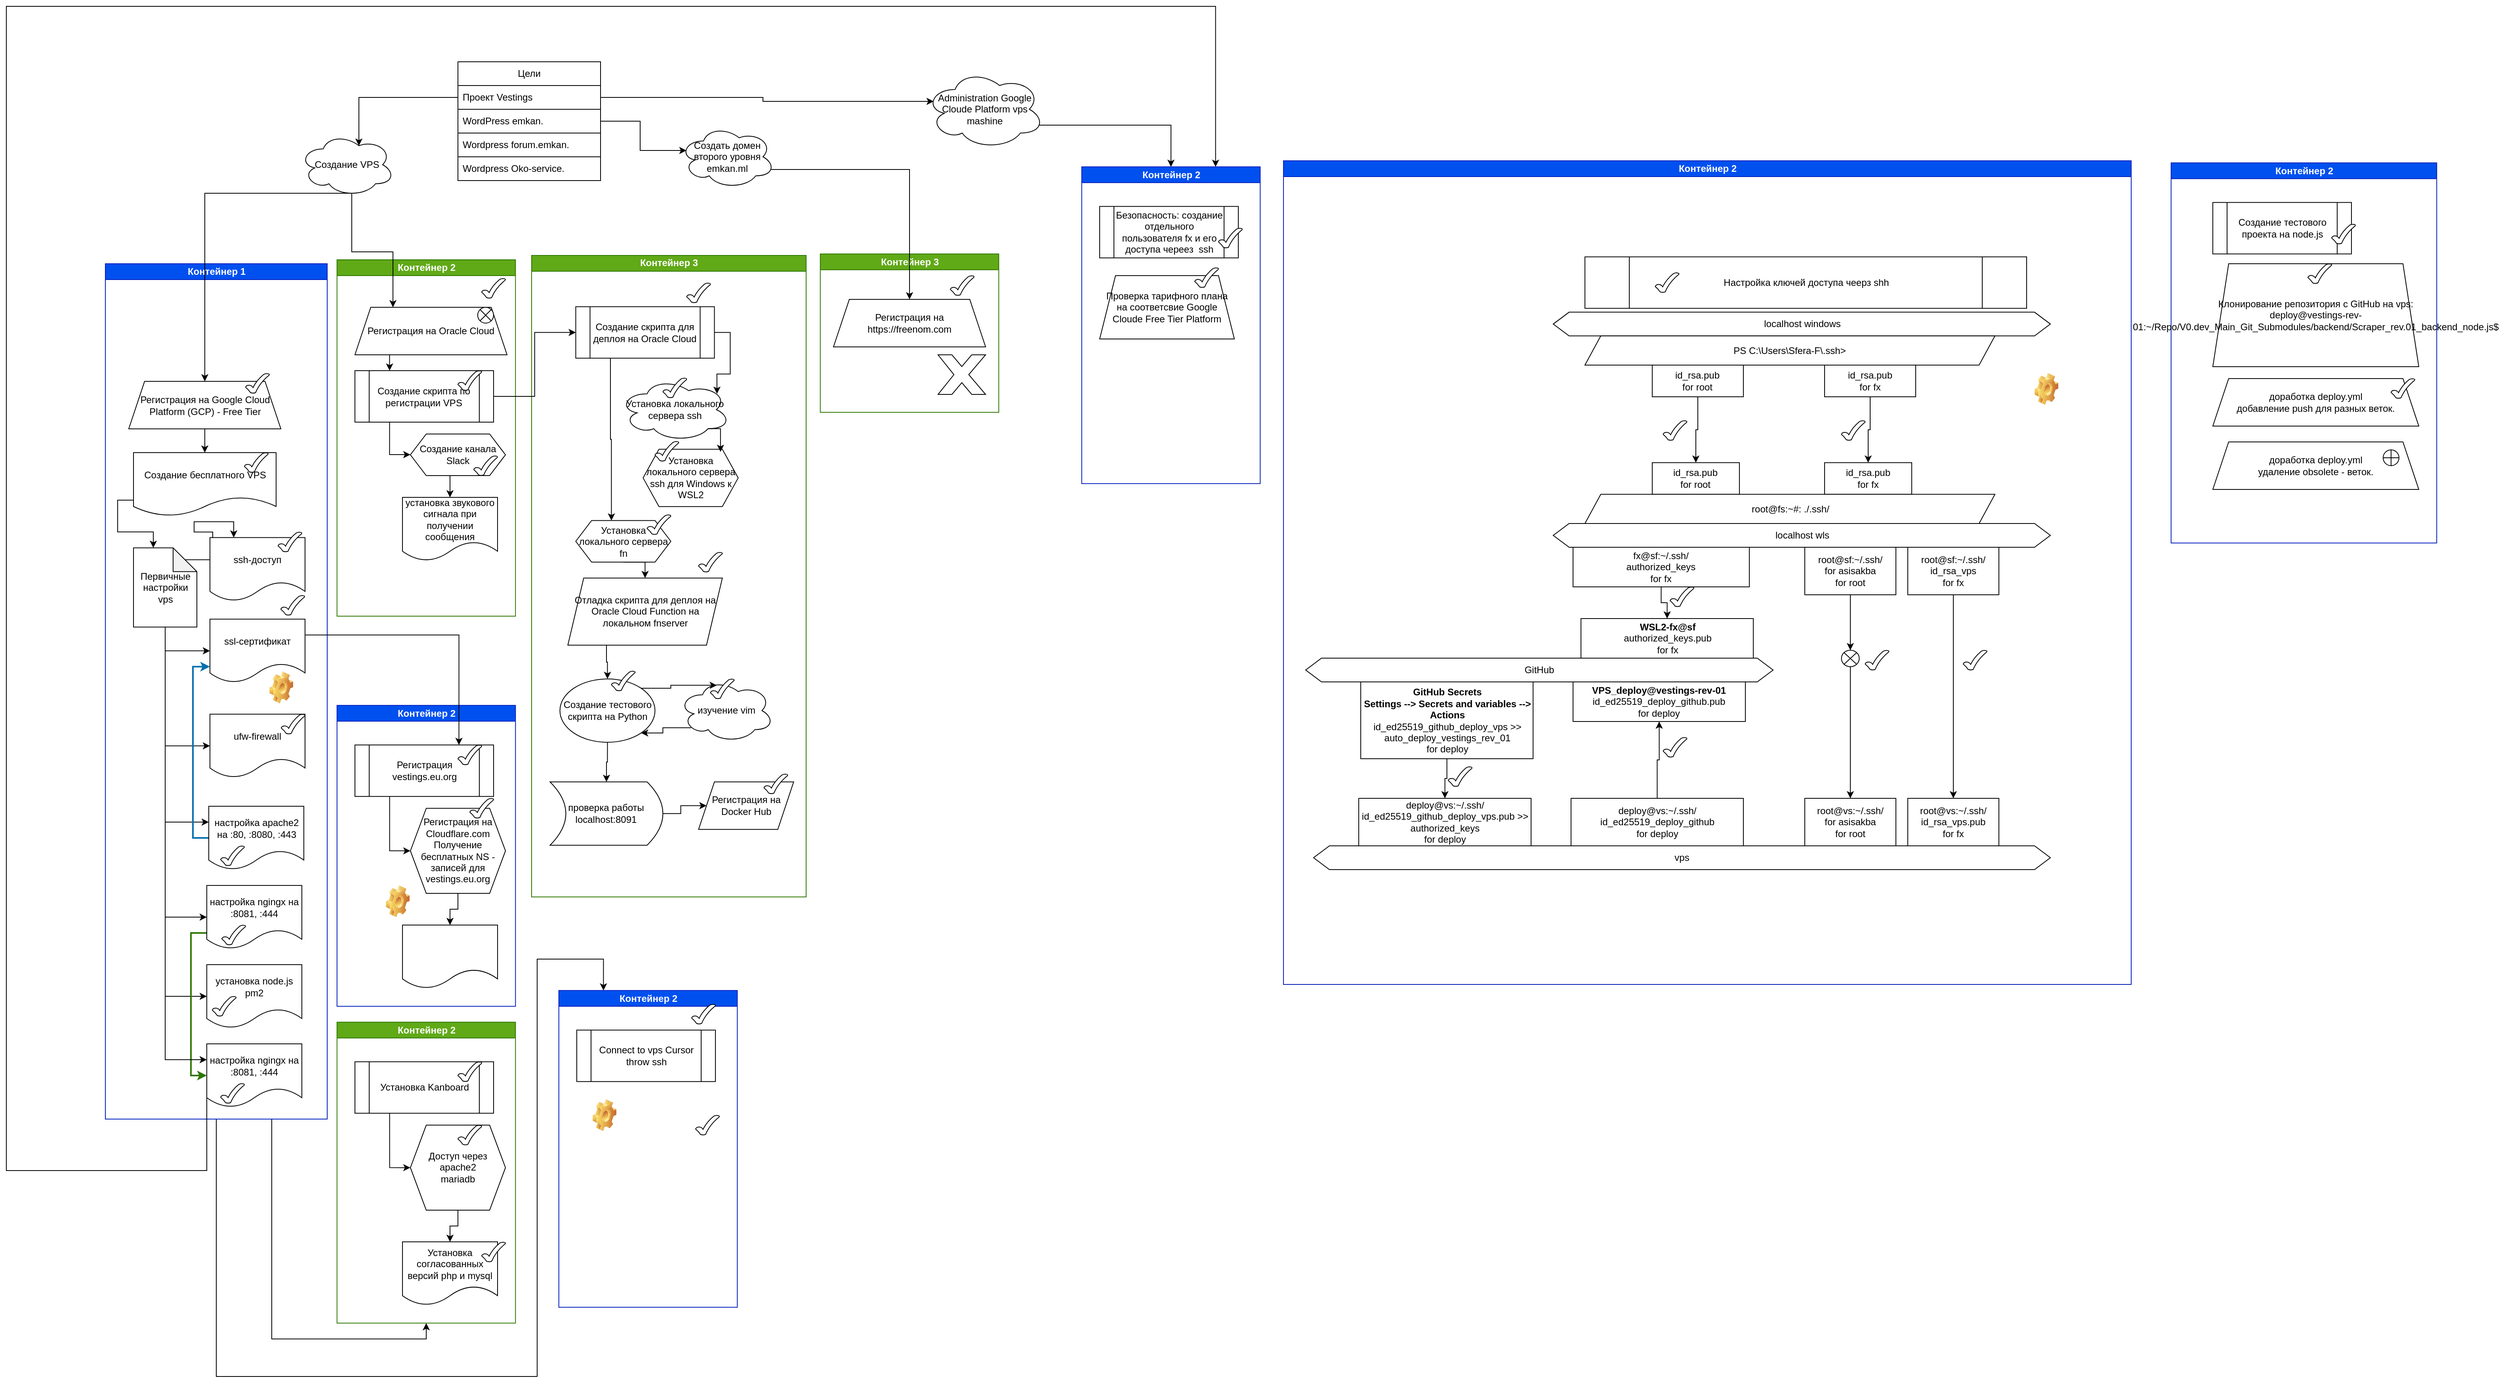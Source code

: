 <mxfile version="27.1.1">
  <diagram name="Страница — 1" id="y9uAkK9SQgBjB_mhI2ea">
    <mxGraphModel dx="1512" dy="1677" grid="1" gridSize="10" guides="1" tooltips="1" connect="1" arrows="1" fold="1" page="1" pageScale="1" pageWidth="827" pageHeight="1169" math="0" shadow="0">
      <root>
        <mxCell id="0" />
        <mxCell id="1" parent="0" />
        <mxCell id="VCovVzGfJwYaB5BmL19w-1" value="&lt;div&gt;Контейнер 2&lt;/div&gt;" style="swimlane;html=1;startSize=20;horizontal=0;rotation=90;fillColor=#0050ef;fontColor=#ffffff;strokeColor=#001DBC;" vertex="1" parent="1">
          <mxGeometry x="1189.995" y="90.005" width="400" height="225.27" as="geometry">
            <mxRectangle x="207.63" y="435" width="670" height="40" as="alternateBounds" />
          </mxGeometry>
        </mxCell>
        <mxCell id="VCovVzGfJwYaB5BmL19w-12" value="Проверка тарифного плана на соответсвие Google Cloude Free Tier Platform" style="shape=trapezoid;perimeter=trapezoidPerimeter;whiteSpace=wrap;html=1;fixedSize=1;" vertex="1" parent="VCovVzGfJwYaB5BmL19w-1">
          <mxGeometry x="110.01" y="50" width="169.99" height="80" as="geometry" />
        </mxCell>
        <mxCell id="VCovVzGfJwYaB5BmL19w-2" value="Безопасность: создание отдельного пользователя fx и его доступа череез&amp;nbsp; ssh" style="shape=process;whiteSpace=wrap;html=1;backgroundOutline=1;" vertex="1" parent="VCovVzGfJwYaB5BmL19w-1">
          <mxGeometry x="110.005" y="-37.365" width="175" height="65" as="geometry" />
        </mxCell>
        <mxCell id="VCovVzGfJwYaB5BmL19w-3" value="" style="verticalLabelPosition=bottom;verticalAlign=top;html=1;shape=mxgraph.basic.tick" vertex="1" parent="VCovVzGfJwYaB5BmL19w-1">
          <mxGeometry x="260.01" y="-10.01" width="30" height="25" as="geometry" />
        </mxCell>
        <mxCell id="VCovVzGfJwYaB5BmL19w-4" value="" style="verticalLabelPosition=bottom;verticalAlign=top;html=1;shape=mxgraph.basic.tick" vertex="1" parent="VCovVzGfJwYaB5BmL19w-1">
          <mxGeometry x="230.01" y="39.99" width="30" height="25" as="geometry" />
        </mxCell>
        <mxCell id="_iWKkWi0aREAEa-467sO-74" style="edgeStyle=orthogonalEdgeStyle;rounded=0;orthogonalLoop=1;jettySize=auto;html=1;exitX=1;exitY=0.25;exitDx=0;exitDy=0;entryX=1;entryY=0.5;entryDx=0;entryDy=0;" parent="1" source="NwDME-IFeq2rPD6jmmSG-1" target="_iWKkWi0aREAEa-467sO-64" edge="1">
          <mxGeometry relative="1" as="geometry" />
        </mxCell>
        <mxCell id="_iWKkWi0aREAEa-467sO-75" style="edgeStyle=orthogonalEdgeStyle;rounded=0;orthogonalLoop=1;jettySize=auto;html=1;exitX=1;exitY=0.5;exitDx=0;exitDy=0;entryX=0;entryY=0.75;entryDx=0;entryDy=0;" parent="1" source="NwDME-IFeq2rPD6jmmSG-1" target="_iWKkWi0aREAEa-467sO-26" edge="1">
          <mxGeometry relative="1" as="geometry">
            <Array as="points">
              <mxPoint x="185" y="1530" />
              <mxPoint x="590" y="1530" />
              <mxPoint x="590" y="1003" />
              <mxPoint x="674" y="1003" />
            </Array>
          </mxGeometry>
        </mxCell>
        <mxCell id="NwDME-IFeq2rPD6jmmSG-1" value="Контейнер 1" style="swimlane;html=1;startSize=20;horizontal=0;rotation=90;flipV=0;flipH=0;movable=1;resizable=1;rotatable=1;deletable=1;editable=1;locked=0;connectable=1;fillColor=#0050ef;fontColor=#ffffff;strokeColor=#001DBC;" parent="1" vertex="1">
          <mxGeometry x="-355" y="525" width="1080" height="280" as="geometry">
            <mxRectangle x="-25.0" y="435" width="670" height="40" as="alternateBounds" />
          </mxGeometry>
        </mxCell>
        <mxCell id="NwDME-IFeq2rPD6jmmSG-5" value="&lt;div&gt;Создание бесплатного VPS&lt;/div&gt;" style="shape=document;whiteSpace=wrap;html=1;boundedLbl=1;" parent="NwDME-IFeq2rPD6jmmSG-1" vertex="1">
          <mxGeometry x="435.5" y="-161.5" width="180" height="80" as="geometry" />
        </mxCell>
        <mxCell id="_iWKkWi0aREAEa-467sO-4" style="edgeStyle=orthogonalEdgeStyle;rounded=0;orthogonalLoop=1;jettySize=auto;html=1;exitX=0.5;exitY=1;exitDx=0;exitDy=0;entryX=0.5;entryY=0;entryDx=0;entryDy=0;" parent="NwDME-IFeq2rPD6jmmSG-1" source="_iWKkWi0aREAEa-467sO-1" target="NwDME-IFeq2rPD6jmmSG-5" edge="1">
          <mxGeometry relative="1" as="geometry" />
        </mxCell>
        <mxCell id="_iWKkWi0aREAEa-467sO-1" value="Регистрация на Google Cloud Platform (GCP) - Free Tier" style="shape=trapezoid;perimeter=trapezoidPerimeter;whiteSpace=wrap;html=1;fixedSize=1;" parent="NwDME-IFeq2rPD6jmmSG-1" vertex="1">
          <mxGeometry x="429.5" y="-251.5" width="192" height="60" as="geometry" />
        </mxCell>
        <mxCell id="NwDME-IFeq2rPD6jmmSG-21" value="" style="verticalLabelPosition=bottom;verticalAlign=top;html=1;shape=mxgraph.basic.tick" parent="NwDME-IFeq2rPD6jmmSG-1" vertex="1">
          <mxGeometry x="577" y="-261.5" width="30" height="25" as="geometry" />
        </mxCell>
        <mxCell id="_iWKkWi0aREAEa-467sO-17" style="edgeStyle=orthogonalEdgeStyle;rounded=0;orthogonalLoop=1;jettySize=auto;html=1;exitX=0;exitY=0;exitDx=65;exitDy=15;exitPerimeter=0;entryX=0.25;entryY=0;entryDx=0;entryDy=0;" parent="NwDME-IFeq2rPD6jmmSG-1" source="_iWKkWi0aREAEa-467sO-11" target="_iWKkWi0aREAEa-467sO-13" edge="1">
          <mxGeometry relative="1" as="geometry" />
        </mxCell>
        <mxCell id="_iWKkWi0aREAEa-467sO-18" style="edgeStyle=orthogonalEdgeStyle;rounded=0;orthogonalLoop=1;jettySize=auto;html=1;exitX=0.5;exitY=1;exitDx=0;exitDy=0;exitPerimeter=0;entryX=0;entryY=0.5;entryDx=0;entryDy=0;" parent="NwDME-IFeq2rPD6jmmSG-1" source="_iWKkWi0aREAEa-467sO-11" target="_iWKkWi0aREAEa-467sO-14" edge="1">
          <mxGeometry relative="1" as="geometry" />
        </mxCell>
        <mxCell id="_iWKkWi0aREAEa-467sO-19" style="edgeStyle=orthogonalEdgeStyle;rounded=0;orthogonalLoop=1;jettySize=auto;html=1;exitX=0.5;exitY=1;exitDx=0;exitDy=0;exitPerimeter=0;entryX=0;entryY=0.5;entryDx=0;entryDy=0;" parent="NwDME-IFeq2rPD6jmmSG-1" source="_iWKkWi0aREAEa-467sO-11" target="_iWKkWi0aREAEa-467sO-15" edge="1">
          <mxGeometry relative="1" as="geometry" />
        </mxCell>
        <mxCell id="_iWKkWi0aREAEa-467sO-48" style="edgeStyle=orthogonalEdgeStyle;rounded=0;orthogonalLoop=1;jettySize=auto;html=1;exitX=0.5;exitY=1;exitDx=0;exitDy=0;exitPerimeter=0;entryX=0;entryY=0.25;entryDx=0;entryDy=0;" parent="NwDME-IFeq2rPD6jmmSG-1" source="_iWKkWi0aREAEa-467sO-11" target="_iWKkWi0aREAEa-467sO-46" edge="1">
          <mxGeometry relative="1" as="geometry" />
        </mxCell>
        <mxCell id="_iWKkWi0aREAEa-467sO-57" style="edgeStyle=orthogonalEdgeStyle;rounded=0;orthogonalLoop=1;jettySize=auto;html=1;exitX=0.5;exitY=1;exitDx=0;exitDy=0;exitPerimeter=0;entryX=0;entryY=0.5;entryDx=0;entryDy=0;" parent="NwDME-IFeq2rPD6jmmSG-1" source="_iWKkWi0aREAEa-467sO-11" target="_iWKkWi0aREAEa-467sO-54" edge="1">
          <mxGeometry relative="1" as="geometry" />
        </mxCell>
        <mxCell id="_iWKkWi0aREAEa-467sO-58" style="edgeStyle=orthogonalEdgeStyle;rounded=0;orthogonalLoop=1;jettySize=auto;html=1;exitX=0.5;exitY=1;exitDx=0;exitDy=0;exitPerimeter=0;entryX=0;entryY=0.5;entryDx=0;entryDy=0;" parent="NwDME-IFeq2rPD6jmmSG-1" source="_iWKkWi0aREAEa-467sO-11" target="_iWKkWi0aREAEa-467sO-56" edge="1">
          <mxGeometry relative="1" as="geometry">
            <mxPoint x="475.448" y="415" as="targetPoint" />
          </mxGeometry>
        </mxCell>
        <mxCell id="_iWKkWi0aREAEa-467sO-11" value="Первичные настройки vps" style="shape=note;whiteSpace=wrap;html=1;backgroundOutline=1;darkOpacity=0.05;" parent="NwDME-IFeq2rPD6jmmSG-1" vertex="1">
          <mxGeometry x="435.5" y="-41.25" width="80" height="100" as="geometry" />
        </mxCell>
        <mxCell id="_iWKkWi0aREAEa-467sO-13" value="ssh-доступ" style="shape=document;whiteSpace=wrap;html=1;boundedLbl=1;" parent="NwDME-IFeq2rPD6jmmSG-1" vertex="1">
          <mxGeometry x="532" y="-54.25" width="120" height="80" as="geometry" />
        </mxCell>
        <mxCell id="_iWKkWi0aREAEa-467sO-14" value="ssl-сертификат" style="shape=document;whiteSpace=wrap;html=1;boundedLbl=1;" parent="NwDME-IFeq2rPD6jmmSG-1" vertex="1">
          <mxGeometry x="532" y="48.75" width="120" height="80" as="geometry" />
        </mxCell>
        <mxCell id="_iWKkWi0aREAEa-467sO-15" value="ufw-firewall" style="shape=document;whiteSpace=wrap;html=1;boundedLbl=1;" parent="NwDME-IFeq2rPD6jmmSG-1" vertex="1">
          <mxGeometry x="532" y="168.75" width="120" height="80" as="geometry" />
        </mxCell>
        <mxCell id="_iWKkWi0aREAEa-467sO-16" style="edgeStyle=orthogonalEdgeStyle;rounded=0;orthogonalLoop=1;jettySize=auto;html=1;exitX=0;exitY=0.75;exitDx=0;exitDy=0;entryX=0;entryY=0;entryDx=25;entryDy=0;entryPerimeter=0;" parent="NwDME-IFeq2rPD6jmmSG-1" source="NwDME-IFeq2rPD6jmmSG-5" target="_iWKkWi0aREAEa-467sO-11" edge="1">
          <mxGeometry relative="1" as="geometry" />
        </mxCell>
        <mxCell id="_iWKkWi0aREAEa-467sO-20" value="" style="verticalLabelPosition=bottom;verticalAlign=top;html=1;shape=mxgraph.basic.tick" parent="NwDME-IFeq2rPD6jmmSG-1" vertex="1">
          <mxGeometry x="575.5" y="-161.5" width="30" height="25" as="geometry" />
        </mxCell>
        <mxCell id="_iWKkWi0aREAEa-467sO-5" value="" style="verticalLabelPosition=bottom;verticalAlign=top;html=1;shape=mxgraph.basic.tick" parent="NwDME-IFeq2rPD6jmmSG-1" vertex="1">
          <mxGeometry x="618" y="-61.25" width="30" height="25" as="geometry" />
        </mxCell>
        <mxCell id="_iWKkWi0aREAEa-467sO-21" value="" style="verticalLabelPosition=bottom;verticalAlign=top;html=1;shape=mxgraph.basic.tick" parent="NwDME-IFeq2rPD6jmmSG-1" vertex="1">
          <mxGeometry x="621.5" y="18.75" width="30" height="25" as="geometry" />
        </mxCell>
        <mxCell id="_iWKkWi0aREAEa-467sO-22" value="" style="verticalLabelPosition=bottom;verticalAlign=top;html=1;shape=mxgraph.basic.tick" parent="NwDME-IFeq2rPD6jmmSG-1" vertex="1">
          <mxGeometry x="622" y="168.75" width="30" height="25" as="geometry" />
        </mxCell>
        <mxCell id="_iWKkWi0aREAEa-467sO-49" style="edgeStyle=orthogonalEdgeStyle;rounded=0;orthogonalLoop=1;jettySize=auto;html=1;exitX=0;exitY=0.5;exitDx=0;exitDy=0;entryX=0;entryY=0.75;entryDx=0;entryDy=0;fillColor=#1ba1e2;strokeColor=#006EAF;strokeWidth=2;" parent="NwDME-IFeq2rPD6jmmSG-1" source="_iWKkWi0aREAEa-467sO-46" target="_iWKkWi0aREAEa-467sO-14" edge="1">
          <mxGeometry relative="1" as="geometry" />
        </mxCell>
        <mxCell id="_iWKkWi0aREAEa-467sO-46" value="настройка apache2&lt;br&gt;на :80, :8080, :443" style="shape=document;whiteSpace=wrap;html=1;boundedLbl=1;" parent="NwDME-IFeq2rPD6jmmSG-1" vertex="1">
          <mxGeometry x="530.5" y="285" width="120" height="80" as="geometry" />
        </mxCell>
        <mxCell id="_iWKkWi0aREAEa-467sO-47" value="" style="verticalLabelPosition=bottom;verticalAlign=top;html=1;shape=mxgraph.basic.tick" parent="NwDME-IFeq2rPD6jmmSG-1" vertex="1">
          <mxGeometry x="545.5" y="335" width="30" height="25" as="geometry" />
        </mxCell>
        <mxCell id="MG9vdnyTiC7GRD6fxwUX-9" value="" style="shape=image;html=1;verticalLabelPosition=bottom;verticalAlign=top;imageAspect=0;image=img/clipart/Gear_128x128.png" parent="NwDME-IFeq2rPD6jmmSG-1" vertex="1">
          <mxGeometry x="607.0" y="115" width="30" height="40" as="geometry" />
        </mxCell>
        <mxCell id="_iWKkWi0aREAEa-467sO-60" style="edgeStyle=orthogonalEdgeStyle;rounded=0;orthogonalLoop=1;jettySize=auto;html=1;exitX=0;exitY=0.75;exitDx=0;exitDy=0;entryX=0;entryY=0.5;entryDx=0;entryDy=0;fillColor=#60a917;strokeColor=#2D7600;strokeWidth=2;" parent="NwDME-IFeq2rPD6jmmSG-1" source="_iWKkWi0aREAEa-467sO-54" target="_iWKkWi0aREAEa-467sO-55" edge="1">
          <mxGeometry relative="1" as="geometry" />
        </mxCell>
        <mxCell id="_iWKkWi0aREAEa-467sO-54" value="настройка ngingx на :8081, :444" style="shape=document;whiteSpace=wrap;html=1;boundedLbl=1;" parent="NwDME-IFeq2rPD6jmmSG-1" vertex="1">
          <mxGeometry x="528" y="385" width="120" height="80" as="geometry" />
        </mxCell>
        <mxCell id="_iWKkWi0aREAEa-467sO-55" value="настройка ngingx на :8081, :444" style="shape=document;whiteSpace=wrap;html=1;boundedLbl=1;" parent="NwDME-IFeq2rPD6jmmSG-1" vertex="1">
          <mxGeometry x="528" y="585" width="120" height="80" as="geometry" />
        </mxCell>
        <mxCell id="_iWKkWi0aREAEa-467sO-56" value="установка node.js&lt;br&gt;pm2" style="shape=document;whiteSpace=wrap;html=1;boundedLbl=1;" parent="NwDME-IFeq2rPD6jmmSG-1" vertex="1">
          <mxGeometry x="528" y="485" width="120" height="80" as="geometry" />
        </mxCell>
        <mxCell id="_iWKkWi0aREAEa-467sO-59" style="edgeStyle=orthogonalEdgeStyle;rounded=0;orthogonalLoop=1;jettySize=auto;html=1;exitX=0.5;exitY=1;exitDx=0;exitDy=0;exitPerimeter=0;entryX=0;entryY=0.25;entryDx=0;entryDy=0;" parent="NwDME-IFeq2rPD6jmmSG-1" source="_iWKkWi0aREAEa-467sO-11" target="_iWKkWi0aREAEa-467sO-55" edge="1">
          <mxGeometry relative="1" as="geometry" />
        </mxCell>
        <mxCell id="_iWKkWi0aREAEa-467sO-61" value="" style="verticalLabelPosition=bottom;verticalAlign=top;html=1;shape=mxgraph.basic.tick" parent="NwDME-IFeq2rPD6jmmSG-1" vertex="1">
          <mxGeometry x="547" y="435" width="30" height="25" as="geometry" />
        </mxCell>
        <mxCell id="_iWKkWi0aREAEa-467sO-62" value="" style="verticalLabelPosition=bottom;verticalAlign=top;html=1;shape=mxgraph.basic.tick" parent="NwDME-IFeq2rPD6jmmSG-1" vertex="1">
          <mxGeometry x="535" y="525" width="30" height="25" as="geometry" />
        </mxCell>
        <mxCell id="_iWKkWi0aREAEa-467sO-63" value="" style="verticalLabelPosition=bottom;verticalAlign=top;html=1;shape=mxgraph.basic.tick" parent="NwDME-IFeq2rPD6jmmSG-1" vertex="1">
          <mxGeometry x="545.5" y="635" width="30" height="25" as="geometry" />
        </mxCell>
        <mxCell id="NwDME-IFeq2rPD6jmmSG-6" value="&lt;div&gt;Контейнер 2&lt;/div&gt;" style="swimlane;html=1;startSize=20;horizontal=0;rotation=90;fillColor=#60a917;fontColor=#ffffff;strokeColor=#2D7600;" parent="1" vertex="1">
          <mxGeometry x="224.99" y="232.37" width="450.01" height="225.27" as="geometry">
            <mxRectangle x="207.63" y="435" width="670" height="40" as="alternateBounds" />
          </mxGeometry>
        </mxCell>
        <mxCell id="NwDME-IFeq2rPD6jmmSG-24" value="Создание канала Slack" style="shape=hexagon;perimeter=hexagonPerimeter2;whiteSpace=wrap;html=1;fixedSize=1;" parent="NwDME-IFeq2rPD6jmmSG-6" vertex="1">
          <mxGeometry x="205.005" y="107.625" width="120" height="52.5" as="geometry" />
        </mxCell>
        <mxCell id="NwDME-IFeq2rPD6jmmSG-20" value="Создание скрипта по регистрации VPS" style="shape=process;whiteSpace=wrap;html=1;backgroundOutline=1;" parent="NwDME-IFeq2rPD6jmmSG-6" vertex="1">
          <mxGeometry x="134.995" y="27.635" width="175" height="65" as="geometry" />
        </mxCell>
        <mxCell id="NwDME-IFeq2rPD6jmmSG-25" style="edgeStyle=orthogonalEdgeStyle;rounded=0;orthogonalLoop=1;jettySize=auto;html=1;exitX=0.25;exitY=1;exitDx=0;exitDy=0;" parent="NwDME-IFeq2rPD6jmmSG-6" source="NwDME-IFeq2rPD6jmmSG-20" edge="1">
          <mxGeometry relative="1" as="geometry">
            <mxPoint x="205.01" y="133.63" as="targetPoint" />
            <Array as="points">
              <mxPoint x="179" y="134" />
            </Array>
          </mxGeometry>
        </mxCell>
        <mxCell id="NwDME-IFeq2rPD6jmmSG-8" value="" style="verticalLabelPosition=bottom;verticalAlign=top;html=1;shape=mxgraph.basic.tick" parent="NwDME-IFeq2rPD6jmmSG-6" vertex="1">
          <mxGeometry x="264.99" y="27.63" width="30" height="25" as="geometry" />
        </mxCell>
        <mxCell id="NwDME-IFeq2rPD6jmmSG-26" value="" style="verticalLabelPosition=bottom;verticalAlign=top;html=1;shape=mxgraph.basic.tick" parent="NwDME-IFeq2rPD6jmmSG-6" vertex="1">
          <mxGeometry x="285" y="135.13" width="30" height="25" as="geometry" />
        </mxCell>
        <mxCell id="NwDME-IFeq2rPD6jmmSG-27" value="установка звукового сигнала при получении сообщения" style="shape=document;whiteSpace=wrap;html=1;boundedLbl=1;" parent="NwDME-IFeq2rPD6jmmSG-6" vertex="1">
          <mxGeometry x="195.005" y="187.635" width="120" height="80" as="geometry" />
        </mxCell>
        <mxCell id="NwDME-IFeq2rPD6jmmSG-28" style="edgeStyle=orthogonalEdgeStyle;rounded=0;orthogonalLoop=1;jettySize=auto;html=1;entryX=0.5;entryY=0;entryDx=0;entryDy=0;" parent="NwDME-IFeq2rPD6jmmSG-6" target="NwDME-IFeq2rPD6jmmSG-27" edge="1">
          <mxGeometry relative="1" as="geometry">
            <mxPoint x="264.995" y="197.635" as="targetPoint" />
            <mxPoint x="255.01" y="160.63" as="sourcePoint" />
          </mxGeometry>
        </mxCell>
        <mxCell id="_iWKkWi0aREAEa-467sO-50" style="edgeStyle=orthogonalEdgeStyle;rounded=0;orthogonalLoop=1;jettySize=auto;html=1;exitX=0.25;exitY=1;exitDx=0;exitDy=0;entryX=0.25;entryY=0;entryDx=0;entryDy=0;" parent="NwDME-IFeq2rPD6jmmSG-6" source="NwDME-IFeq2rPD6jmmSG-2" target="NwDME-IFeq2rPD6jmmSG-20" edge="1">
          <mxGeometry relative="1" as="geometry" />
        </mxCell>
        <mxCell id="NwDME-IFeq2rPD6jmmSG-2" value="Регистрация на Oracle Cloud" style="shape=trapezoid;perimeter=trapezoidPerimeter;whiteSpace=wrap;html=1;fixedSize=1;" parent="NwDME-IFeq2rPD6jmmSG-6" vertex="1">
          <mxGeometry x="134.99" y="-52.37" width="192" height="60" as="geometry" />
        </mxCell>
        <mxCell id="NwDME-IFeq2rPD6jmmSG-3" value="" style="verticalLabelPosition=bottom;verticalAlign=top;html=1;shape=mxgraph.basic.tick" parent="NwDME-IFeq2rPD6jmmSG-6" vertex="1">
          <mxGeometry x="294.99" y="-88.87" width="30" height="25" as="geometry" />
        </mxCell>
        <mxCell id="_iWKkWi0aREAEa-467sO-2" value="" style="shape=sumEllipse;perimeter=ellipsePerimeter;whiteSpace=wrap;html=1;backgroundOutline=1;" parent="NwDME-IFeq2rPD6jmmSG-6" vertex="1">
          <mxGeometry x="289.99" y="-52.37" width="20" height="20" as="geometry" />
        </mxCell>
        <mxCell id="NwDME-IFeq2rPD6jmmSG-11" style="edgeStyle=orthogonalEdgeStyle;rounded=0;orthogonalLoop=1;jettySize=auto;html=1;exitX=0.55;exitY=0.95;exitDx=0;exitDy=0;exitPerimeter=0;entryX=0.25;entryY=0;entryDx=0;entryDy=0;" parent="1" source="NwDME-IFeq2rPD6jmmSG-10" target="NwDME-IFeq2rPD6jmmSG-2" edge="1">
          <mxGeometry relative="1" as="geometry" />
        </mxCell>
        <mxCell id="_iWKkWi0aREAEa-467sO-51" style="edgeStyle=orthogonalEdgeStyle;rounded=0;orthogonalLoop=1;jettySize=auto;html=1;exitX=0.55;exitY=0.95;exitDx=0;exitDy=0;exitPerimeter=0;" parent="1" source="NwDME-IFeq2rPD6jmmSG-10" target="_iWKkWi0aREAEa-467sO-1" edge="1">
          <mxGeometry relative="1" as="geometry" />
        </mxCell>
        <mxCell id="NwDME-IFeq2rPD6jmmSG-10" value="Создание VPS" style="ellipse;shape=cloud;whiteSpace=wrap;html=1;" parent="1" vertex="1">
          <mxGeometry x="290" y="-40" width="120" height="80" as="geometry" />
        </mxCell>
        <mxCell id="NwDME-IFeq2rPD6jmmSG-13" value="Цели" style="swimlane;fontStyle=0;childLayout=stackLayout;horizontal=1;startSize=30;horizontalStack=0;resizeParent=1;resizeParentMax=0;resizeLast=0;collapsible=1;marginBottom=0;whiteSpace=wrap;html=1;" parent="1" vertex="1">
          <mxGeometry x="490" y="-130" width="180" height="150" as="geometry" />
        </mxCell>
        <mxCell id="NwDME-IFeq2rPD6jmmSG-14" value="&lt;div&gt;Проект Vestings&lt;/div&gt;" style="text;align=left;verticalAlign=middle;spacingLeft=4;spacingRight=4;overflow=hidden;points=[[0,0.5],[1,0.5]];portConstraint=eastwest;rotatable=0;whiteSpace=wrap;html=1;rounded=0;glass=0;" parent="NwDME-IFeq2rPD6jmmSG-13" vertex="1">
          <mxGeometry y="30" width="180" height="30" as="geometry" />
        </mxCell>
        <mxCell id="NwDME-IFeq2rPD6jmmSG-15" value="WordPress emkan." style="text;strokeColor=default;fillColor=none;align=left;verticalAlign=middle;spacingLeft=4;spacingRight=4;overflow=hidden;points=[[0,0.5],[1,0.5]];portConstraint=eastwest;rotatable=0;whiteSpace=wrap;html=1;" parent="NwDME-IFeq2rPD6jmmSG-13" vertex="1">
          <mxGeometry y="60" width="180" height="30" as="geometry" />
        </mxCell>
        <mxCell id="NwDME-IFeq2rPD6jmmSG-16" value="Wordpress forum.emkan." style="text;strokeColor=default;fillColor=none;align=left;verticalAlign=middle;spacingLeft=4;spacingRight=4;overflow=hidden;points=[[0,0.5],[1,0.5]];portConstraint=eastwest;rotatable=0;whiteSpace=wrap;html=1;" parent="NwDME-IFeq2rPD6jmmSG-13" vertex="1">
          <mxGeometry y="90" width="180" height="30" as="geometry" />
        </mxCell>
        <mxCell id="NwDME-IFeq2rPD6jmmSG-17" value="Wordpress Oko-service." style="text;strokeColor=none;fillColor=none;align=left;verticalAlign=middle;spacingLeft=4;spacingRight=4;overflow=hidden;points=[[0,0.5],[1,0.5]];portConstraint=eastwest;rotatable=0;whiteSpace=wrap;html=1;" parent="NwDME-IFeq2rPD6jmmSG-13" vertex="1">
          <mxGeometry y="120" width="180" height="30" as="geometry" />
        </mxCell>
        <mxCell id="NwDME-IFeq2rPD6jmmSG-18" style="edgeStyle=orthogonalEdgeStyle;rounded=0;orthogonalLoop=1;jettySize=auto;html=1;exitX=0;exitY=0.5;exitDx=0;exitDy=0;entryX=0.625;entryY=0.2;entryDx=0;entryDy=0;entryPerimeter=0;" parent="1" source="NwDME-IFeq2rPD6jmmSG-14" target="NwDME-IFeq2rPD6jmmSG-10" edge="1">
          <mxGeometry relative="1" as="geometry" />
        </mxCell>
        <mxCell id="NwDME-IFeq2rPD6jmmSG-29" value="&lt;div&gt;Контейнер 3&lt;/div&gt;" style="swimlane;html=1;startSize=20;horizontal=0;rotation=90;movable=1;resizable=1;rotatable=1;deletable=1;editable=1;locked=0;connectable=1;fillColor=#60a917;fontColor=#ffffff;strokeColor=#2D7600;" parent="1" vertex="1">
          <mxGeometry x="351.25" y="346.25" width="810.01" height="346.5" as="geometry">
            <mxRectangle x="207.63" y="435" width="670" height="40" as="alternateBounds" />
          </mxGeometry>
        </mxCell>
        <mxCell id="NwDME-IFeq2rPD6jmmSG-47" style="edgeStyle=orthogonalEdgeStyle;rounded=0;orthogonalLoop=1;jettySize=auto;html=1;exitX=0.25;exitY=1;exitDx=0;exitDy=0;entryX=0.375;entryY=0;entryDx=0;entryDy=0;" parent="NwDME-IFeq2rPD6jmmSG-29" source="NwDME-IFeq2rPD6jmmSG-38" target="NwDME-IFeq2rPD6jmmSG-39" edge="1">
          <mxGeometry relative="1" as="geometry" />
        </mxCell>
        <mxCell id="NwDME-IFeq2rPD6jmmSG-38" value="Создание скрипта для деплоя на Oracle Cloud" style="shape=process;whiteSpace=wrap;html=1;backgroundOutline=1;" parent="NwDME-IFeq2rPD6jmmSG-29" vertex="1">
          <mxGeometry x="287.485" y="-166.995" width="175" height="65" as="geometry" />
        </mxCell>
        <mxCell id="0CBNLFLHZw1cjYQpGo53-4" style="edgeStyle=orthogonalEdgeStyle;rounded=0;orthogonalLoop=1;jettySize=auto;html=1;exitX=0.5;exitY=1;exitDx=0;exitDy=0;entryX=0.5;entryY=0;entryDx=0;entryDy=0;" parent="NwDME-IFeq2rPD6jmmSG-29" source="NwDME-IFeq2rPD6jmmSG-39" target="0CBNLFLHZw1cjYQpGo53-3" edge="1">
          <mxGeometry relative="1" as="geometry" />
        </mxCell>
        <mxCell id="NwDME-IFeq2rPD6jmmSG-39" value="&lt;div&gt;Установка локального сервера fn&lt;/div&gt;" style="shape=hexagon;perimeter=hexagonPerimeter2;whiteSpace=wrap;html=1;fixedSize=1;" parent="NwDME-IFeq2rPD6jmmSG-29" vertex="1">
          <mxGeometry x="287.485" y="103.005" width="120" height="52.5" as="geometry" />
        </mxCell>
        <mxCell id="NwDME-IFeq2rPD6jmmSG-42" value="Установка локального сервера ssh" style="ellipse;shape=cloud;whiteSpace=wrap;html=1;" parent="NwDME-IFeq2rPD6jmmSG-29" vertex="1">
          <mxGeometry x="342.49" y="-77" width="140.01" height="80" as="geometry" />
        </mxCell>
        <mxCell id="NwDME-IFeq2rPD6jmmSG-43" style="edgeStyle=orthogonalEdgeStyle;rounded=0;orthogonalLoop=1;jettySize=auto;html=1;exitX=1;exitY=0.5;exitDx=0;exitDy=0;entryX=0.88;entryY=0.25;entryDx=0;entryDy=0;entryPerimeter=0;" parent="NwDME-IFeq2rPD6jmmSG-29" source="NwDME-IFeq2rPD6jmmSG-38" target="NwDME-IFeq2rPD6jmmSG-42" edge="1">
          <mxGeometry relative="1" as="geometry" />
        </mxCell>
        <mxCell id="NwDME-IFeq2rPD6jmmSG-45" value="&lt;div&gt;Установка локального сервера ssh для Windows к WSL2&lt;/div&gt;" style="shape=hexagon;perimeter=hexagonPerimeter2;whiteSpace=wrap;html=1;fixedSize=1;" parent="NwDME-IFeq2rPD6jmmSG-29" vertex="1">
          <mxGeometry x="372.49" y="13" width="120" height="72.37" as="geometry" />
        </mxCell>
        <mxCell id="NwDME-IFeq2rPD6jmmSG-46" style="edgeStyle=orthogonalEdgeStyle;rounded=0;orthogonalLoop=1;jettySize=auto;html=1;exitX=0.8;exitY=0.8;exitDx=0;exitDy=0;exitPerimeter=0;entryX=0.814;entryY=0.046;entryDx=0;entryDy=0;entryPerimeter=0;" parent="NwDME-IFeq2rPD6jmmSG-29" source="NwDME-IFeq2rPD6jmmSG-42" target="NwDME-IFeq2rPD6jmmSG-45" edge="1">
          <mxGeometry relative="1" as="geometry" />
        </mxCell>
        <mxCell id="NwDME-IFeq2rPD6jmmSG-49" value="" style="verticalLabelPosition=bottom;verticalAlign=top;html=1;shape=mxgraph.basic.tick" parent="NwDME-IFeq2rPD6jmmSG-29" vertex="1">
          <mxGeometry x="427.49" y="-197" width="30" height="25" as="geometry" />
        </mxCell>
        <mxCell id="NwDME-IFeq2rPD6jmmSG-50" value="" style="verticalLabelPosition=bottom;verticalAlign=top;html=1;shape=mxgraph.basic.tick" parent="NwDME-IFeq2rPD6jmmSG-29" vertex="1">
          <mxGeometry x="397.49" y="-77" width="30" height="25" as="geometry" />
        </mxCell>
        <mxCell id="NwDME-IFeq2rPD6jmmSG-51" value="" style="verticalLabelPosition=bottom;verticalAlign=top;html=1;shape=mxgraph.basic.tick" parent="NwDME-IFeq2rPD6jmmSG-29" vertex="1">
          <mxGeometry x="377.49" y="95.64" width="30" height="25" as="geometry" />
        </mxCell>
        <mxCell id="NwDME-IFeq2rPD6jmmSG-52" value="" style="verticalLabelPosition=bottom;verticalAlign=top;html=1;shape=mxgraph.basic.tick" parent="NwDME-IFeq2rPD6jmmSG-29" vertex="1">
          <mxGeometry x="387.49" y="3" width="30" height="25" as="geometry" />
        </mxCell>
        <mxCell id="YflyUX5L_feNzryWRgsf-3" style="edgeStyle=orthogonalEdgeStyle;rounded=0;orthogonalLoop=1;jettySize=auto;html=1;exitX=0.25;exitY=1;exitDx=0;exitDy=0;entryX=0.5;entryY=0;entryDx=0;entryDy=0;" parent="NwDME-IFeq2rPD6jmmSG-29" source="0CBNLFLHZw1cjYQpGo53-3" target="YflyUX5L_feNzryWRgsf-2" edge="1">
          <mxGeometry relative="1" as="geometry" />
        </mxCell>
        <mxCell id="0CBNLFLHZw1cjYQpGo53-3" value="Отладка скрипта для деплоя на Oracle Cloud Function на локальном fnserver" style="shape=parallelogram;perimeter=parallelogramPerimeter;whiteSpace=wrap;html=1;fixedSize=1;" parent="NwDME-IFeq2rPD6jmmSG-29" vertex="1">
          <mxGeometry x="277.49" y="175.64" width="195" height="84.73" as="geometry" />
        </mxCell>
        <mxCell id="0CBNLFLHZw1cjYQpGo53-5" value="" style="verticalLabelPosition=bottom;verticalAlign=top;html=1;shape=mxgraph.basic.tick" parent="NwDME-IFeq2rPD6jmmSG-29" vertex="1">
          <mxGeometry x="442.49" y="143" width="30" height="25" as="geometry" />
        </mxCell>
        <mxCell id="MG9vdnyTiC7GRD6fxwUX-7" style="edgeStyle=orthogonalEdgeStyle;rounded=0;orthogonalLoop=1;jettySize=auto;html=1;exitX=0.5;exitY=1;exitDx=0;exitDy=0;entryX=0.5;entryY=0;entryDx=0;entryDy=0;" parent="NwDME-IFeq2rPD6jmmSG-29" source="YflyUX5L_feNzryWRgsf-2" target="MG9vdnyTiC7GRD6fxwUX-6" edge="1">
          <mxGeometry relative="1" as="geometry" />
        </mxCell>
        <mxCell id="YflyUX5L_feNzryWRgsf-2" value="Создание тестового скрипта на Python" style="ellipse;whiteSpace=wrap;html=1;" parent="NwDME-IFeq2rPD6jmmSG-29" vertex="1">
          <mxGeometry x="267.49" y="303" width="120" height="80" as="geometry" />
        </mxCell>
        <mxCell id="MG9vdnyTiC7GRD6fxwUX-1" value="" style="verticalLabelPosition=bottom;verticalAlign=top;html=1;shape=mxgraph.basic.tick" parent="NwDME-IFeq2rPD6jmmSG-29" vertex="1">
          <mxGeometry x="332.49" y="293" width="30" height="25" as="geometry" />
        </mxCell>
        <mxCell id="MG9vdnyTiC7GRD6fxwUX-4" style="edgeStyle=orthogonalEdgeStyle;rounded=0;orthogonalLoop=1;jettySize=auto;html=1;exitX=0.13;exitY=0.77;exitDx=0;exitDy=0;exitPerimeter=0;entryX=1;entryY=1;entryDx=0;entryDy=0;" parent="NwDME-IFeq2rPD6jmmSG-29" source="MG9vdnyTiC7GRD6fxwUX-2" target="YflyUX5L_feNzryWRgsf-2" edge="1">
          <mxGeometry relative="1" as="geometry" />
        </mxCell>
        <mxCell id="MG9vdnyTiC7GRD6fxwUX-2" value="изучение vim" style="ellipse;shape=cloud;whiteSpace=wrap;html=1;" parent="NwDME-IFeq2rPD6jmmSG-29" vertex="1">
          <mxGeometry x="417.49" y="303" width="120" height="80" as="geometry" />
        </mxCell>
        <mxCell id="MG9vdnyTiC7GRD6fxwUX-3" style="edgeStyle=orthogonalEdgeStyle;rounded=0;orthogonalLoop=1;jettySize=auto;html=1;exitX=1;exitY=0;exitDx=0;exitDy=0;entryX=0.4;entryY=0.1;entryDx=0;entryDy=0;entryPerimeter=0;" parent="NwDME-IFeq2rPD6jmmSG-29" source="YflyUX5L_feNzryWRgsf-2" target="MG9vdnyTiC7GRD6fxwUX-2" edge="1">
          <mxGeometry relative="1" as="geometry" />
        </mxCell>
        <mxCell id="MG9vdnyTiC7GRD6fxwUX-5" value="" style="verticalLabelPosition=bottom;verticalAlign=top;html=1;shape=mxgraph.basic.tick" parent="NwDME-IFeq2rPD6jmmSG-29" vertex="1">
          <mxGeometry x="457.49" y="303" width="30" height="25" as="geometry" />
        </mxCell>
        <mxCell id="MG9vdnyTiC7GRD6fxwUX-12" style="edgeStyle=orthogonalEdgeStyle;rounded=0;orthogonalLoop=1;jettySize=auto;html=1;exitX=1;exitY=0.5;exitDx=0;exitDy=0;entryX=0;entryY=0.5;entryDx=0;entryDy=0;" parent="NwDME-IFeq2rPD6jmmSG-29" source="MG9vdnyTiC7GRD6fxwUX-6" target="MG9vdnyTiC7GRD6fxwUX-8" edge="1">
          <mxGeometry relative="1" as="geometry" />
        </mxCell>
        <mxCell id="MG9vdnyTiC7GRD6fxwUX-6" value="проверка работы localhost:8091" style="shape=dataStorage;whiteSpace=wrap;html=1;fixedSize=1;flipV=0;flipH=1;" parent="NwDME-IFeq2rPD6jmmSG-29" vertex="1">
          <mxGeometry x="255" y="433" width="142.49" height="80" as="geometry" />
        </mxCell>
        <mxCell id="MG9vdnyTiC7GRD6fxwUX-8" value="Регистрация на Docker Hub" style="shape=parallelogram;perimeter=parallelogramPerimeter;whiteSpace=wrap;html=1;fixedSize=1;" parent="NwDME-IFeq2rPD6jmmSG-29" vertex="1">
          <mxGeometry x="442.49" y="433" width="120" height="60" as="geometry" />
        </mxCell>
        <mxCell id="MG9vdnyTiC7GRD6fxwUX-13" value="" style="verticalLabelPosition=bottom;verticalAlign=top;html=1;shape=mxgraph.basic.tick" parent="NwDME-IFeq2rPD6jmmSG-29" vertex="1">
          <mxGeometry x="524.98" y="423" width="30" height="25" as="geometry" />
        </mxCell>
        <mxCell id="NwDME-IFeq2rPD6jmmSG-37" value="&lt;div&gt;Контейнер 3&lt;/div&gt;" style="swimlane;html=1;startSize=20;horizontal=0;rotation=90;fillColor=#60a917;fontColor=#ffffff;strokeColor=#2D7600;" parent="1" vertex="1">
          <mxGeometry x="960.01" y="99.99" width="200" height="225.27" as="geometry">
            <mxRectangle x="207.63" y="435" width="670" height="40" as="alternateBounds" />
          </mxGeometry>
        </mxCell>
        <mxCell id="_iWKkWi0aREAEa-467sO-6" value="Регистрация на https://freenom.com" style="shape=trapezoid;perimeter=trapezoidPerimeter;whiteSpace=wrap;html=1;fixedSize=1;" parent="NwDME-IFeq2rPD6jmmSG-37" vertex="1">
          <mxGeometry x="4.005" y="70.005" width="192" height="60" as="geometry" />
        </mxCell>
        <mxCell id="_iWKkWi0aREAEa-467sO-7" value="" style="verticalLabelPosition=bottom;verticalAlign=top;html=1;shape=mxgraph.basic.tick" parent="NwDME-IFeq2rPD6jmmSG-37" vertex="1">
          <mxGeometry x="151.505" y="40.005" width="30" height="25" as="geometry" />
        </mxCell>
        <mxCell id="_iWKkWi0aREAEa-467sO-52" value="" style="verticalLabelPosition=bottom;verticalAlign=top;html=1;shape=mxgraph.basic.x" parent="NwDME-IFeq2rPD6jmmSG-37" vertex="1">
          <mxGeometry x="136" y="140.01" width="60.01" height="50.01" as="geometry" />
        </mxCell>
        <mxCell id="NwDME-IFeq2rPD6jmmSG-41" style="edgeStyle=orthogonalEdgeStyle;rounded=0;orthogonalLoop=1;jettySize=auto;html=1;exitX=1;exitY=0.5;exitDx=0;exitDy=0;entryX=0;entryY=0.5;entryDx=0;entryDy=0;" parent="1" source="NwDME-IFeq2rPD6jmmSG-20" target="NwDME-IFeq2rPD6jmmSG-38" edge="1">
          <mxGeometry relative="1" as="geometry" />
        </mxCell>
        <mxCell id="_iWKkWi0aREAEa-467sO-10" style="edgeStyle=orthogonalEdgeStyle;rounded=0;orthogonalLoop=1;jettySize=auto;html=1;exitX=0.96;exitY=0.7;exitDx=0;exitDy=0;exitPerimeter=0;" parent="1" source="_iWKkWi0aREAEa-467sO-8" target="_iWKkWi0aREAEa-467sO-6" edge="1">
          <mxGeometry relative="1" as="geometry" />
        </mxCell>
        <mxCell id="_iWKkWi0aREAEa-467sO-8" value="Создать домен второго уровня emkan.ml" style="ellipse;shape=cloud;whiteSpace=wrap;html=1;" parent="1" vertex="1">
          <mxGeometry x="770" y="-50" width="120" height="80" as="geometry" />
        </mxCell>
        <mxCell id="_iWKkWi0aREAEa-467sO-9" style="edgeStyle=orthogonalEdgeStyle;rounded=0;orthogonalLoop=1;jettySize=auto;html=1;exitX=1;exitY=0.5;exitDx=0;exitDy=0;entryX=0.07;entryY=0.4;entryDx=0;entryDy=0;entryPerimeter=0;" parent="1" source="NwDME-IFeq2rPD6jmmSG-15" target="_iWKkWi0aREAEa-467sO-8" edge="1">
          <mxGeometry relative="1" as="geometry" />
        </mxCell>
        <mxCell id="_iWKkWi0aREAEa-467sO-26" value="&lt;div&gt;Контейнер 2&lt;/div&gt;" style="swimlane;html=1;startSize=20;horizontal=0;rotation=90;fillColor=#0050ef;fontColor=#ffffff;strokeColor=#001DBC;" parent="1" vertex="1">
          <mxGeometry x="529.995" y="1130.005" width="400" height="225.27" as="geometry">
            <mxRectangle x="207.63" y="435" width="670" height="40" as="alternateBounds" />
          </mxGeometry>
        </mxCell>
        <mxCell id="_iWKkWi0aREAEa-467sO-28" value="Connect to vps Cursor throw ssh" style="shape=process;whiteSpace=wrap;html=1;backgroundOutline=1;" parent="_iWKkWi0aREAEa-467sO-26" vertex="1">
          <mxGeometry x="110.005" y="-37.365" width="175" height="65" as="geometry" />
        </mxCell>
        <mxCell id="_iWKkWi0aREAEa-467sO-30" value="" style="verticalLabelPosition=bottom;verticalAlign=top;html=1;shape=mxgraph.basic.tick" parent="_iWKkWi0aREAEa-467sO-26" vertex="1">
          <mxGeometry x="255.01" y="-70.01" width="30" height="25" as="geometry" />
        </mxCell>
        <mxCell id="_iWKkWi0aREAEa-467sO-31" value="" style="verticalLabelPosition=bottom;verticalAlign=top;html=1;shape=mxgraph.basic.tick" parent="_iWKkWi0aREAEa-467sO-26" vertex="1">
          <mxGeometry x="260.01" y="70.13" width="30" height="25" as="geometry" />
        </mxCell>
        <mxCell id="_iWKkWi0aREAEa-467sO-72" value="" style="shape=image;html=1;verticalLabelPosition=bottom;verticalAlign=top;imageAspect=0;image=img/clipart/Gear_128x128.png" parent="_iWKkWi0aREAEa-467sO-26" vertex="1">
          <mxGeometry x="130.005" y="49.995" width="30" height="40" as="geometry" />
        </mxCell>
        <mxCell id="_iWKkWi0aREAEa-467sO-36" value="&lt;div&gt;Контейнер 2&lt;/div&gt;" style="swimlane;html=1;startSize=20;horizontal=0;rotation=90;fillColor=#0050ef;fontColor=#ffffff;strokeColor=#001DBC;" parent="1" vertex="1">
          <mxGeometry x="260.01" y="759.99" width="380" height="225.27" as="geometry">
            <mxRectangle x="207.63" y="435" width="670" height="40" as="alternateBounds" />
          </mxGeometry>
        </mxCell>
        <mxCell id="_iWKkWi0aREAEa-467sO-37" value="Регистрация на Cloudflare.com&lt;br&gt;Получение бесплатных NS - записей для vestings.eu.org" style="shape=hexagon;perimeter=hexagonPerimeter2;whiteSpace=wrap;html=1;fixedSize=1;" parent="_iWKkWi0aREAEa-467sO-36" vertex="1">
          <mxGeometry x="170.01" y="52.64" width="120" height="107.37" as="geometry" />
        </mxCell>
        <mxCell id="_iWKkWi0aREAEa-467sO-38" value="Регистрация vestings.eu.org" style="shape=process;whiteSpace=wrap;html=1;backgroundOutline=1;" parent="_iWKkWi0aREAEa-467sO-36" vertex="1">
          <mxGeometry x="100.005" y="-27.365" width="175" height="65" as="geometry" />
        </mxCell>
        <mxCell id="_iWKkWi0aREAEa-467sO-39" style="edgeStyle=orthogonalEdgeStyle;rounded=0;orthogonalLoop=1;jettySize=auto;html=1;exitX=0.25;exitY=1;exitDx=0;exitDy=0;entryX=0;entryY=0.5;entryDx=0;entryDy=0;" parent="_iWKkWi0aREAEa-467sO-36" source="_iWKkWi0aREAEa-467sO-38" target="_iWKkWi0aREAEa-467sO-37" edge="1">
          <mxGeometry relative="1" as="geometry" />
        </mxCell>
        <mxCell id="_iWKkWi0aREAEa-467sO-40" value="" style="verticalLabelPosition=bottom;verticalAlign=top;html=1;shape=mxgraph.basic.tick" parent="_iWKkWi0aREAEa-467sO-36" vertex="1">
          <mxGeometry x="230" y="-27.37" width="30" height="25" as="geometry" />
        </mxCell>
        <mxCell id="_iWKkWi0aREAEa-467sO-41" value="" style="verticalLabelPosition=bottom;verticalAlign=top;html=1;shape=mxgraph.basic.tick" parent="_iWKkWi0aREAEa-467sO-36" vertex="1">
          <mxGeometry x="245.01" y="40.01" width="30" height="25" as="geometry" />
        </mxCell>
        <mxCell id="_iWKkWi0aREAEa-467sO-42" value="" style="shape=document;whiteSpace=wrap;html=1;boundedLbl=1;" parent="_iWKkWi0aREAEa-467sO-36" vertex="1">
          <mxGeometry x="160.015" y="199.995" width="120" height="80" as="geometry" />
        </mxCell>
        <mxCell id="_iWKkWi0aREAEa-467sO-43" style="edgeStyle=orthogonalEdgeStyle;rounded=0;orthogonalLoop=1;jettySize=auto;html=1;exitX=0.5;exitY=1;exitDx=0;exitDy=0;entryX=0.5;entryY=0;entryDx=0;entryDy=0;" parent="_iWKkWi0aREAEa-467sO-36" source="_iWKkWi0aREAEa-467sO-37" target="_iWKkWi0aREAEa-467sO-42" edge="1">
          <mxGeometry relative="1" as="geometry">
            <mxPoint x="230.005" y="142.635" as="targetPoint" />
          </mxGeometry>
        </mxCell>
        <mxCell id="YflyUX5L_feNzryWRgsf-1" value="" style="shape=image;html=1;verticalLabelPosition=bottom;verticalAlign=top;imageAspect=0;image=img/clipart/Gear_128x128.png" parent="_iWKkWi0aREAEa-467sO-36" vertex="1">
          <mxGeometry x="138.99" y="150.01" width="30" height="40" as="geometry" />
        </mxCell>
        <mxCell id="_iWKkWi0aREAEa-467sO-44" style="edgeStyle=orthogonalEdgeStyle;rounded=0;orthogonalLoop=1;jettySize=auto;html=1;exitX=1;exitY=0.25;exitDx=0;exitDy=0;entryX=0.75;entryY=0;entryDx=0;entryDy=0;" parent="1" source="_iWKkWi0aREAEa-467sO-14" target="_iWKkWi0aREAEa-467sO-38" edge="1">
          <mxGeometry relative="1" as="geometry" />
        </mxCell>
        <mxCell id="_iWKkWi0aREAEa-467sO-64" value="&lt;div&gt;Контейнер 2&lt;/div&gt;" style="swimlane;html=1;startSize=20;horizontal=0;rotation=90;fillColor=#60a917;fontColor=#ffffff;strokeColor=#2D7600;" parent="1" vertex="1">
          <mxGeometry x="260" y="1160" width="380" height="225.27" as="geometry">
            <mxRectangle x="207.63" y="435" width="670" height="40" as="alternateBounds" />
          </mxGeometry>
        </mxCell>
        <mxCell id="_iWKkWi0aREAEa-467sO-65" value="Доступ через apache2&lt;br&gt;mariadb" style="shape=hexagon;perimeter=hexagonPerimeter2;whiteSpace=wrap;html=1;fixedSize=1;" parent="_iWKkWi0aREAEa-467sO-64" vertex="1">
          <mxGeometry x="170.01" y="52.64" width="120" height="107.37" as="geometry" />
        </mxCell>
        <mxCell id="_iWKkWi0aREAEa-467sO-66" value="Установка Kanboard" style="shape=process;whiteSpace=wrap;html=1;backgroundOutline=1;" parent="_iWKkWi0aREAEa-467sO-64" vertex="1">
          <mxGeometry x="100.005" y="-27.365" width="175" height="65" as="geometry" />
        </mxCell>
        <mxCell id="_iWKkWi0aREAEa-467sO-67" style="edgeStyle=orthogonalEdgeStyle;rounded=0;orthogonalLoop=1;jettySize=auto;html=1;exitX=0.25;exitY=1;exitDx=0;exitDy=0;entryX=0;entryY=0.5;entryDx=0;entryDy=0;" parent="_iWKkWi0aREAEa-467sO-64" source="_iWKkWi0aREAEa-467sO-66" target="_iWKkWi0aREAEa-467sO-65" edge="1">
          <mxGeometry relative="1" as="geometry" />
        </mxCell>
        <mxCell id="_iWKkWi0aREAEa-467sO-68" value="" style="verticalLabelPosition=bottom;verticalAlign=top;html=1;shape=mxgraph.basic.tick" parent="_iWKkWi0aREAEa-467sO-64" vertex="1">
          <mxGeometry x="230" y="-27.37" width="30" height="25" as="geometry" />
        </mxCell>
        <mxCell id="_iWKkWi0aREAEa-467sO-69" value="" style="verticalLabelPosition=bottom;verticalAlign=top;html=1;shape=mxgraph.basic.tick" parent="_iWKkWi0aREAEa-467sO-64" vertex="1">
          <mxGeometry x="230" y="52.64" width="30" height="25" as="geometry" />
        </mxCell>
        <mxCell id="_iWKkWi0aREAEa-467sO-70" value="Установка согласованных версий php и mysql" style="shape=document;whiteSpace=wrap;html=1;boundedLbl=1;" parent="_iWKkWi0aREAEa-467sO-64" vertex="1">
          <mxGeometry x="160.015" y="199.995" width="120" height="80" as="geometry" />
        </mxCell>
        <mxCell id="_iWKkWi0aREAEa-467sO-71" style="edgeStyle=orthogonalEdgeStyle;rounded=0;orthogonalLoop=1;jettySize=auto;html=1;exitX=0.5;exitY=1;exitDx=0;exitDy=0;entryX=0.5;entryY=0;entryDx=0;entryDy=0;" parent="_iWKkWi0aREAEa-467sO-64" source="_iWKkWi0aREAEa-467sO-65" target="_iWKkWi0aREAEa-467sO-70" edge="1">
          <mxGeometry relative="1" as="geometry">
            <mxPoint x="230.005" y="142.635" as="targetPoint" />
          </mxGeometry>
        </mxCell>
        <mxCell id="_iWKkWi0aREAEa-467sO-73" value="" style="verticalLabelPosition=bottom;verticalAlign=top;html=1;shape=mxgraph.basic.tick" parent="_iWKkWi0aREAEa-467sO-64" vertex="1">
          <mxGeometry x="260" y="200.27" width="30" height="25" as="geometry" />
        </mxCell>
        <mxCell id="VCovVzGfJwYaB5BmL19w-9" style="edgeStyle=orthogonalEdgeStyle;rounded=0;orthogonalLoop=1;jettySize=auto;html=1;exitX=0.96;exitY=0.7;exitDx=0;exitDy=0;exitPerimeter=0;entryX=0;entryY=0.5;entryDx=0;entryDy=0;" edge="1" parent="1" source="VCovVzGfJwYaB5BmL19w-6" target="VCovVzGfJwYaB5BmL19w-1">
          <mxGeometry relative="1" as="geometry" />
        </mxCell>
        <mxCell id="VCovVzGfJwYaB5BmL19w-6" value="Administration Google Cloude Platform vps mashine" style="ellipse;shape=cloud;whiteSpace=wrap;html=1;" vertex="1" parent="1">
          <mxGeometry x="1080" y="-120" width="150" height="100" as="geometry" />
        </mxCell>
        <mxCell id="VCovVzGfJwYaB5BmL19w-8" style="edgeStyle=orthogonalEdgeStyle;rounded=0;orthogonalLoop=1;jettySize=auto;html=1;exitX=1;exitY=0.5;exitDx=0;exitDy=0;entryX=0.07;entryY=0.4;entryDx=0;entryDy=0;entryPerimeter=0;" edge="1" parent="1" source="NwDME-IFeq2rPD6jmmSG-14" target="VCovVzGfJwYaB5BmL19w-6">
          <mxGeometry relative="1" as="geometry" />
        </mxCell>
        <mxCell id="VCovVzGfJwYaB5BmL19w-11" style="edgeStyle=orthogonalEdgeStyle;rounded=0;orthogonalLoop=1;jettySize=auto;html=1;exitX=0;exitY=0.75;exitDx=0;exitDy=0;entryX=0;entryY=0.25;entryDx=0;entryDy=0;" edge="1" parent="1" source="_iWKkWi0aREAEa-467sO-55" target="VCovVzGfJwYaB5BmL19w-1">
          <mxGeometry relative="1" as="geometry">
            <mxPoint x="10" y="1140" as="targetPoint" />
            <Array as="points">
              <mxPoint x="173" y="1270" />
              <mxPoint x="-80" y="1270" />
              <mxPoint x="-80" y="-200" />
              <mxPoint x="1446" y="-200" />
            </Array>
          </mxGeometry>
        </mxCell>
        <mxCell id="VCovVzGfJwYaB5BmL19w-14" value="&lt;div&gt;Контейнер 2&lt;/div&gt;" style="swimlane;html=1;startSize=20;horizontal=0;rotation=90;fillColor=#0050ef;fontColor=#ffffff;strokeColor=#001DBC;" vertex="1" parent="1">
          <mxGeometry x="1547" y="-20" width="1040" height="1070" as="geometry">
            <mxRectangle x="207.63" y="435" width="670" height="40" as="alternateBounds" />
          </mxGeometry>
        </mxCell>
        <mxCell id="VCovVzGfJwYaB5BmL19w-16" value="Настройка ключей доступа чеерз shh" style="shape=process;whiteSpace=wrap;html=1;backgroundOutline=1;" vertex="1" parent="VCovVzGfJwYaB5BmL19w-14">
          <mxGeometry x="365.5" y="136.32" width="557.51" height="65" as="geometry" />
        </mxCell>
        <mxCell id="VCovVzGfJwYaB5BmL19w-17" value="" style="verticalLabelPosition=bottom;verticalAlign=top;html=1;shape=mxgraph.basic.tick" vertex="1" parent="VCovVzGfJwYaB5BmL19w-14">
          <mxGeometry x="454.26" y="156.32" width="30" height="25" as="geometry" />
        </mxCell>
        <mxCell id="VCovVzGfJwYaB5BmL19w-5" value="" style="shape=image;html=1;verticalLabelPosition=bottom;verticalAlign=top;imageAspect=0;image=img/clipart/Gear_128x128.png" vertex="1" parent="VCovVzGfJwYaB5BmL19w-14">
          <mxGeometry x="933.005" y="283.005" width="30" height="40" as="geometry" />
        </mxCell>
        <mxCell id="VCovVzGfJwYaB5BmL19w-37" value="localhost wls" style="shape=hexagon;perimeter=hexagonPerimeter2;whiteSpace=wrap;html=1;fixedSize=1;" vertex="1" parent="VCovVzGfJwYaB5BmL19w-14">
          <mxGeometry x="325.5" y="473" width="627.5" height="30" as="geometry" />
        </mxCell>
        <mxCell id="VCovVzGfJwYaB5BmL19w-67" style="edgeStyle=orthogonalEdgeStyle;rounded=0;orthogonalLoop=1;jettySize=auto;html=1;exitX=0.5;exitY=1;exitDx=0;exitDy=0;entryX=0.5;entryY=0;entryDx=0;entryDy=0;" edge="1" parent="VCovVzGfJwYaB5BmL19w-14" source="VCovVzGfJwYaB5BmL19w-36" target="VCovVzGfJwYaB5BmL19w-66">
          <mxGeometry relative="1" as="geometry" />
        </mxCell>
        <mxCell id="VCovVzGfJwYaB5BmL19w-36" value="fx@sf:~/.ssh/&lt;br&gt;authorized_keys&lt;br&gt;for fx" style="rounded=0;whiteSpace=wrap;html=1;" vertex="1" parent="VCovVzGfJwYaB5BmL19w-14">
          <mxGeometry x="350.49" y="503" width="222.51" height="50" as="geometry" />
        </mxCell>
        <mxCell id="VCovVzGfJwYaB5BmL19w-38" value="GitHub" style="shape=hexagon;perimeter=hexagonPerimeter2;whiteSpace=wrap;html=1;fixedSize=1;" vertex="1" parent="VCovVzGfJwYaB5BmL19w-14">
          <mxGeometry x="13" y="643" width="590.01" height="30" as="geometry" />
        </mxCell>
        <mxCell id="VCovVzGfJwYaB5BmL19w-40" value="&lt;strong class=&quot;d-block&quot;&gt;VPS_deploy@vestings-rev-01&lt;/strong&gt;&lt;br&gt;id_ed25519_deploy_github.pub&lt;br&gt;for deploy" style="rounded=0;whiteSpace=wrap;html=1;" vertex="1" parent="VCovVzGfJwYaB5BmL19w-14">
          <mxGeometry x="350.49" y="673" width="217.52" height="50" as="geometry" />
        </mxCell>
        <mxCell id="VCovVzGfJwYaB5BmL19w-41" value="vps" style="shape=hexagon;perimeter=hexagonPerimeter2;whiteSpace=wrap;html=1;fixedSize=1;" vertex="1" parent="VCovVzGfJwYaB5BmL19w-14">
          <mxGeometry x="23" y="880" width="930" height="30" as="geometry" />
        </mxCell>
        <mxCell id="VCovVzGfJwYaB5BmL19w-43" value="id_rsa.pub&lt;br&gt;for root" style="rounded=0;whiteSpace=wrap;html=1;" vertex="1" parent="VCovVzGfJwYaB5BmL19w-14">
          <mxGeometry x="450.48" y="396.17" width="110" height="40" as="geometry" />
        </mxCell>
        <mxCell id="VCovVzGfJwYaB5BmL19w-56" style="edgeStyle=orthogonalEdgeStyle;rounded=0;orthogonalLoop=1;jettySize=auto;html=1;exitX=0.5;exitY=1;exitDx=0;exitDy=0;entryX=0.5;entryY=0;entryDx=0;entryDy=0;" edge="1" parent="VCovVzGfJwYaB5BmL19w-14" source="VCovVzGfJwYaB5BmL19w-44" target="VCovVzGfJwYaB5BmL19w-43">
          <mxGeometry relative="1" as="geometry" />
        </mxCell>
        <mxCell id="VCovVzGfJwYaB5BmL19w-44" value="id_rsa.pub&lt;br&gt;for root" style="rounded=0;whiteSpace=wrap;html=1;" vertex="1" parent="VCovVzGfJwYaB5BmL19w-14">
          <mxGeometry x="450.48" y="273" width="115" height="40" as="geometry" />
        </mxCell>
        <mxCell id="VCovVzGfJwYaB5BmL19w-45" value="root@vs:~/.ssh/&lt;br&gt;for asisakba&lt;br&gt;for root" style="rounded=0;whiteSpace=wrap;html=1;" vertex="1" parent="VCovVzGfJwYaB5BmL19w-14">
          <mxGeometry x="643" y="820" width="115" height="60" as="geometry" />
        </mxCell>
        <mxCell id="VCovVzGfJwYaB5BmL19w-49" value="root@vs:~/.ssh/&lt;br&gt;id_rsa_vps.pub&lt;br&gt;for fx" style="rounded=0;whiteSpace=wrap;html=1;" vertex="1" parent="VCovVzGfJwYaB5BmL19w-14">
          <mxGeometry x="773" y="820" width="115" height="60" as="geometry" />
        </mxCell>
        <mxCell id="VCovVzGfJwYaB5BmL19w-51" value="localhost windows" style="shape=hexagon;perimeter=hexagonPerimeter2;whiteSpace=wrap;html=1;fixedSize=1;" vertex="1" parent="VCovVzGfJwYaB5BmL19w-14">
          <mxGeometry x="325.5" y="206.17" width="627.5" height="30" as="geometry" />
        </mxCell>
        <mxCell id="VCovVzGfJwYaB5BmL19w-60" style="edgeStyle=orthogonalEdgeStyle;rounded=0;orthogonalLoop=1;jettySize=auto;html=1;exitX=0.5;exitY=1;exitDx=0;exitDy=0;entryX=0.5;entryY=0;entryDx=0;entryDy=0;" edge="1" parent="VCovVzGfJwYaB5BmL19w-14" source="VCovVzGfJwYaB5BmL19w-61" target="VCovVzGfJwYaB5BmL19w-45">
          <mxGeometry relative="1" as="geometry" />
        </mxCell>
        <mxCell id="VCovVzGfJwYaB5BmL19w-52" value="root@sf:~/.ssh/&lt;br&gt;for asisakba&lt;br&gt;for root" style="rounded=0;whiteSpace=wrap;html=1;" vertex="1" parent="VCovVzGfJwYaB5BmL19w-14">
          <mxGeometry x="643" y="503" width="115" height="60" as="geometry" />
        </mxCell>
        <mxCell id="VCovVzGfJwYaB5BmL19w-63" style="edgeStyle=orthogonalEdgeStyle;rounded=0;orthogonalLoop=1;jettySize=auto;html=1;exitX=0.5;exitY=1;exitDx=0;exitDy=0;entryX=0.5;entryY=0;entryDx=0;entryDy=0;" edge="1" parent="VCovVzGfJwYaB5BmL19w-14" source="VCovVzGfJwYaB5BmL19w-53" target="VCovVzGfJwYaB5BmL19w-49">
          <mxGeometry relative="1" as="geometry" />
        </mxCell>
        <mxCell id="VCovVzGfJwYaB5BmL19w-53" value="root@sf:~/.ssh/&lt;br&gt;id_rsa_vps&lt;br&gt;for fx" style="rounded=0;whiteSpace=wrap;html=1;" vertex="1" parent="VCovVzGfJwYaB5BmL19w-14">
          <mxGeometry x="773" y="503" width="115" height="60" as="geometry" />
        </mxCell>
        <mxCell id="VCovVzGfJwYaB5BmL19w-54" value="id_rsa.pub&lt;br&gt;for fx" style="rounded=0;whiteSpace=wrap;html=1;" vertex="1" parent="VCovVzGfJwYaB5BmL19w-14">
          <mxGeometry x="668" y="396.17" width="110" height="40" as="geometry" />
        </mxCell>
        <mxCell id="VCovVzGfJwYaB5BmL19w-57" style="edgeStyle=orthogonalEdgeStyle;rounded=0;orthogonalLoop=1;jettySize=auto;html=1;exitX=0.5;exitY=1;exitDx=0;exitDy=0;entryX=0.5;entryY=0;entryDx=0;entryDy=0;" edge="1" parent="VCovVzGfJwYaB5BmL19w-14" source="VCovVzGfJwYaB5BmL19w-55" target="VCovVzGfJwYaB5BmL19w-54">
          <mxGeometry relative="1" as="geometry" />
        </mxCell>
        <mxCell id="VCovVzGfJwYaB5BmL19w-55" value="id_rsa.pub&lt;br&gt;for fx" style="rounded=0;whiteSpace=wrap;html=1;" vertex="1" parent="VCovVzGfJwYaB5BmL19w-14">
          <mxGeometry x="668" y="273" width="115" height="40" as="geometry" />
        </mxCell>
        <mxCell id="VCovVzGfJwYaB5BmL19w-58" value="PS C:\Users\Sfera-F\.ssh&amp;gt;" style="shape=parallelogram;perimeter=parallelogramPerimeter;whiteSpace=wrap;html=1;fixedSize=1;" vertex="1" parent="VCovVzGfJwYaB5BmL19w-14">
          <mxGeometry x="365.49" y="236.17" width="517.51" height="36.83" as="geometry" />
        </mxCell>
        <mxCell id="VCovVzGfJwYaB5BmL19w-59" value="root@fs:~#: ./.ssh/" style="shape=parallelogram;perimeter=parallelogramPerimeter;whiteSpace=wrap;html=1;fixedSize=1;" vertex="1" parent="VCovVzGfJwYaB5BmL19w-14">
          <mxGeometry x="365.5" y="436.17" width="517.51" height="36.83" as="geometry" />
        </mxCell>
        <mxCell id="VCovVzGfJwYaB5BmL19w-61" value="" style="shape=sumEllipse;perimeter=ellipsePerimeter;whiteSpace=wrap;html=1;backgroundOutline=1;" vertex="1" parent="VCovVzGfJwYaB5BmL19w-14">
          <mxGeometry x="689.25" y="633" width="22.5" height="20.75" as="geometry" />
        </mxCell>
        <mxCell id="VCovVzGfJwYaB5BmL19w-62" value="" style="edgeStyle=orthogonalEdgeStyle;rounded=0;orthogonalLoop=1;jettySize=auto;html=1;exitX=0.5;exitY=1;exitDx=0;exitDy=0;entryX=0.5;entryY=0;entryDx=0;entryDy=0;" edge="1" parent="VCovVzGfJwYaB5BmL19w-14" source="VCovVzGfJwYaB5BmL19w-52" target="VCovVzGfJwYaB5BmL19w-61">
          <mxGeometry relative="1" as="geometry">
            <mxPoint x="2101" y="633" as="sourcePoint" />
            <mxPoint x="2101" y="803" as="targetPoint" />
          </mxGeometry>
        </mxCell>
        <mxCell id="VCovVzGfJwYaB5BmL19w-68" style="edgeStyle=orthogonalEdgeStyle;rounded=0;orthogonalLoop=1;jettySize=auto;html=1;exitX=0.5;exitY=0;exitDx=0;exitDy=0;entryX=0.5;entryY=1;entryDx=0;entryDy=0;" edge="1" parent="VCovVzGfJwYaB5BmL19w-14" source="VCovVzGfJwYaB5BmL19w-64" target="VCovVzGfJwYaB5BmL19w-40">
          <mxGeometry relative="1" as="geometry" />
        </mxCell>
        <mxCell id="VCovVzGfJwYaB5BmL19w-64" value="deploy@vs:~/.ssh/&lt;br&gt;id_ed25519_deploy_github&lt;br&gt;for deploy" style="rounded=0;whiteSpace=wrap;html=1;" vertex="1" parent="VCovVzGfJwYaB5BmL19w-14">
          <mxGeometry x="347.96" y="820" width="217.52" height="60" as="geometry" />
        </mxCell>
        <mxCell id="VCovVzGfJwYaB5BmL19w-66" value="&lt;strong class=&quot;d-block&quot;&gt;WSL2-fx@sf&lt;/strong&gt;&lt;br&gt;authorized_keys.pub&lt;br&gt;for fx" style="rounded=0;whiteSpace=wrap;html=1;" vertex="1" parent="VCovVzGfJwYaB5BmL19w-14">
          <mxGeometry x="360.5" y="593" width="217.52" height="50" as="geometry" />
        </mxCell>
        <mxCell id="VCovVzGfJwYaB5BmL19w-69" value="" style="verticalLabelPosition=bottom;verticalAlign=top;html=1;shape=mxgraph.basic.tick" vertex="1" parent="VCovVzGfJwYaB5BmL19w-14">
          <mxGeometry x="464.26" y="343" width="30" height="25" as="geometry" />
        </mxCell>
        <mxCell id="VCovVzGfJwYaB5BmL19w-70" value="" style="verticalLabelPosition=bottom;verticalAlign=top;html=1;shape=mxgraph.basic.tick" vertex="1" parent="VCovVzGfJwYaB5BmL19w-14">
          <mxGeometry x="689.25" y="343" width="30" height="25" as="geometry" />
        </mxCell>
        <mxCell id="VCovVzGfJwYaB5BmL19w-71" value="" style="verticalLabelPosition=bottom;verticalAlign=top;html=1;shape=mxgraph.basic.tick" vertex="1" parent="VCovVzGfJwYaB5BmL19w-14">
          <mxGeometry x="473" y="553" width="30" height="25" as="geometry" />
        </mxCell>
        <mxCell id="VCovVzGfJwYaB5BmL19w-72" value="" style="verticalLabelPosition=bottom;verticalAlign=top;html=1;shape=mxgraph.basic.tick" vertex="1" parent="VCovVzGfJwYaB5BmL19w-14">
          <mxGeometry x="719.25" y="633" width="30" height="25" as="geometry" />
        </mxCell>
        <mxCell id="VCovVzGfJwYaB5BmL19w-73" value="" style="verticalLabelPosition=bottom;verticalAlign=top;html=1;shape=mxgraph.basic.tick" vertex="1" parent="VCovVzGfJwYaB5BmL19w-14">
          <mxGeometry x="843" y="633" width="30" height="25" as="geometry" />
        </mxCell>
        <mxCell id="VCovVzGfJwYaB5BmL19w-74" value="" style="verticalLabelPosition=bottom;verticalAlign=top;html=1;shape=mxgraph.basic.tick" vertex="1" parent="VCovVzGfJwYaB5BmL19w-14">
          <mxGeometry x="464.26" y="743" width="30" height="25" as="geometry" />
        </mxCell>
        <mxCell id="VCovVzGfJwYaB5BmL19w-76" value="deploy@vs:~/.ssh/&lt;br&gt;id_ed25519_github_deploy_vps.pub &amp;gt;&amp;gt;&lt;br&gt;authorized_keys&lt;br&gt;for deploy" style="rounded=0;whiteSpace=wrap;html=1;" vertex="1" parent="VCovVzGfJwYaB5BmL19w-14">
          <mxGeometry x="80.0" y="820" width="217.52" height="60" as="geometry" />
        </mxCell>
        <mxCell id="VCovVzGfJwYaB5BmL19w-78" style="edgeStyle=orthogonalEdgeStyle;rounded=0;orthogonalLoop=1;jettySize=auto;html=1;exitX=0.5;exitY=1;exitDx=0;exitDy=0;entryX=0.5;entryY=0;entryDx=0;entryDy=0;" edge="1" parent="VCovVzGfJwYaB5BmL19w-14" source="VCovVzGfJwYaB5BmL19w-77" target="VCovVzGfJwYaB5BmL19w-76">
          <mxGeometry relative="1" as="geometry" />
        </mxCell>
        <mxCell id="VCovVzGfJwYaB5BmL19w-77" value="&lt;strong&gt;GitHub Secrets&lt;br&gt;Settings --&amp;gt; Secrets and variables --&amp;gt; Actions&lt;/strong&gt;&lt;br&gt;id_ed25519_github_deploy_vps &amp;gt;&amp;gt;&lt;br&gt;auto_deploy_vestings_rev_01&lt;br&gt;for deploy" style="rounded=0;whiteSpace=wrap;html=1;" vertex="1" parent="VCovVzGfJwYaB5BmL19w-14">
          <mxGeometry x="82.53" y="673" width="217.52" height="97" as="geometry" />
        </mxCell>
        <mxCell id="VCovVzGfJwYaB5BmL19w-79" value="" style="verticalLabelPosition=bottom;verticalAlign=top;html=1;shape=mxgraph.basic.tick" vertex="1" parent="VCovVzGfJwYaB5BmL19w-14">
          <mxGeometry x="193" y="780" width="30" height="25" as="geometry" />
        </mxCell>
        <mxCell id="VCovVzGfJwYaB5BmL19w-31" value="&lt;div&gt;Контейнер 2&lt;/div&gt;" style="swimlane;html=1;startSize=20;horizontal=0;rotation=90;fillColor=#0050ef;fontColor=#ffffff;strokeColor=#001DBC;" vertex="1" parent="1">
          <mxGeometry x="2580" y="70" width="480" height="335.27" as="geometry">
            <mxRectangle x="207.63" y="435" width="670" height="40" as="alternateBounds" />
          </mxGeometry>
        </mxCell>
        <mxCell id="VCovVzGfJwYaB5BmL19w-32" value="Клонирование репозитория с GitHub на vps:&lt;br&gt;deploy@vestings-rev-01:~/Repo/V0.dev_Main_Git_Submodules/backend/Scraper_rev.01_backend_node.js$" style="shape=trapezoid;perimeter=trapezoidPerimeter;whiteSpace=wrap;html=1;fixedSize=1;" vertex="1" parent="VCovVzGfJwYaB5BmL19w-31">
          <mxGeometry x="125.02" y="55" width="259.99" height="130" as="geometry" />
        </mxCell>
        <mxCell id="VCovVzGfJwYaB5BmL19w-33" value="Создание тестового проекта на node.js" style="shape=process;whiteSpace=wrap;html=1;backgroundOutline=1;" vertex="1" parent="VCovVzGfJwYaB5BmL19w-31">
          <mxGeometry x="125.015" y="-22.365" width="175" height="65" as="geometry" />
        </mxCell>
        <mxCell id="VCovVzGfJwYaB5BmL19w-34" value="" style="verticalLabelPosition=bottom;verticalAlign=top;html=1;shape=mxgraph.basic.tick" vertex="1" parent="VCovVzGfJwYaB5BmL19w-31">
          <mxGeometry x="275.02" y="4.99" width="30" height="25" as="geometry" />
        </mxCell>
        <mxCell id="VCovVzGfJwYaB5BmL19w-35" value="" style="verticalLabelPosition=bottom;verticalAlign=top;html=1;shape=mxgraph.basic.tick" vertex="1" parent="VCovVzGfJwYaB5BmL19w-31">
          <mxGeometry x="245.02" y="54.99" width="30" height="25" as="geometry" />
        </mxCell>
        <mxCell id="VCovVzGfJwYaB5BmL19w-121" value="доработка deploy.yml&lt;br&gt;добавление push для разных веток." style="shape=trapezoid;perimeter=trapezoidPerimeter;whiteSpace=wrap;html=1;fixedSize=1;" vertex="1" parent="VCovVzGfJwYaB5BmL19w-31">
          <mxGeometry x="125.01" y="200" width="259.99" height="60" as="geometry" />
        </mxCell>
        <mxCell id="VCovVzGfJwYaB5BmL19w-122" value="доработка deploy.yml&lt;br&gt;удаление obsolete - веток." style="shape=trapezoid;perimeter=trapezoidPerimeter;whiteSpace=wrap;html=1;fixedSize=1;" vertex="1" parent="VCovVzGfJwYaB5BmL19w-31">
          <mxGeometry x="125.01" y="280" width="259.99" height="60" as="geometry" />
        </mxCell>
        <mxCell id="VCovVzGfJwYaB5BmL19w-123" value="" style="verticalLabelPosition=bottom;verticalAlign=top;html=1;shape=mxgraph.basic.tick" vertex="1" parent="VCovVzGfJwYaB5BmL19w-31">
          <mxGeometry x="350" y="200" width="30" height="25" as="geometry" />
        </mxCell>
        <mxCell id="VCovVzGfJwYaB5BmL19w-124" value="" style="shape=orEllipse;perimeter=ellipsePerimeter;whiteSpace=wrap;html=1;backgroundOutline=1;" vertex="1" parent="VCovVzGfJwYaB5BmL19w-31">
          <mxGeometry x="340" y="290" width="20" height="20" as="geometry" />
        </mxCell>
      </root>
    </mxGraphModel>
  </diagram>
</mxfile>
